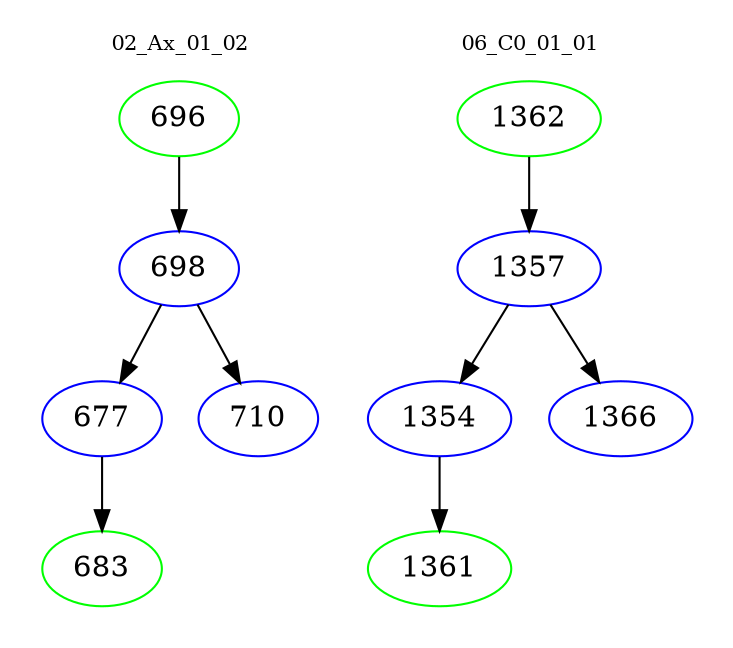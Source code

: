 digraph{
subgraph cluster_0 {
color = white
label = "02_Ax_01_02";
fontsize=10;
T0_696 [label="696", color="green"]
T0_696 -> T0_698 [color="black"]
T0_698 [label="698", color="blue"]
T0_698 -> T0_677 [color="black"]
T0_677 [label="677", color="blue"]
T0_677 -> T0_683 [color="black"]
T0_683 [label="683", color="green"]
T0_698 -> T0_710 [color="black"]
T0_710 [label="710", color="blue"]
}
subgraph cluster_1 {
color = white
label = "06_C0_01_01";
fontsize=10;
T1_1362 [label="1362", color="green"]
T1_1362 -> T1_1357 [color="black"]
T1_1357 [label="1357", color="blue"]
T1_1357 -> T1_1354 [color="black"]
T1_1354 [label="1354", color="blue"]
T1_1354 -> T1_1361 [color="black"]
T1_1361 [label="1361", color="green"]
T1_1357 -> T1_1366 [color="black"]
T1_1366 [label="1366", color="blue"]
}
}
